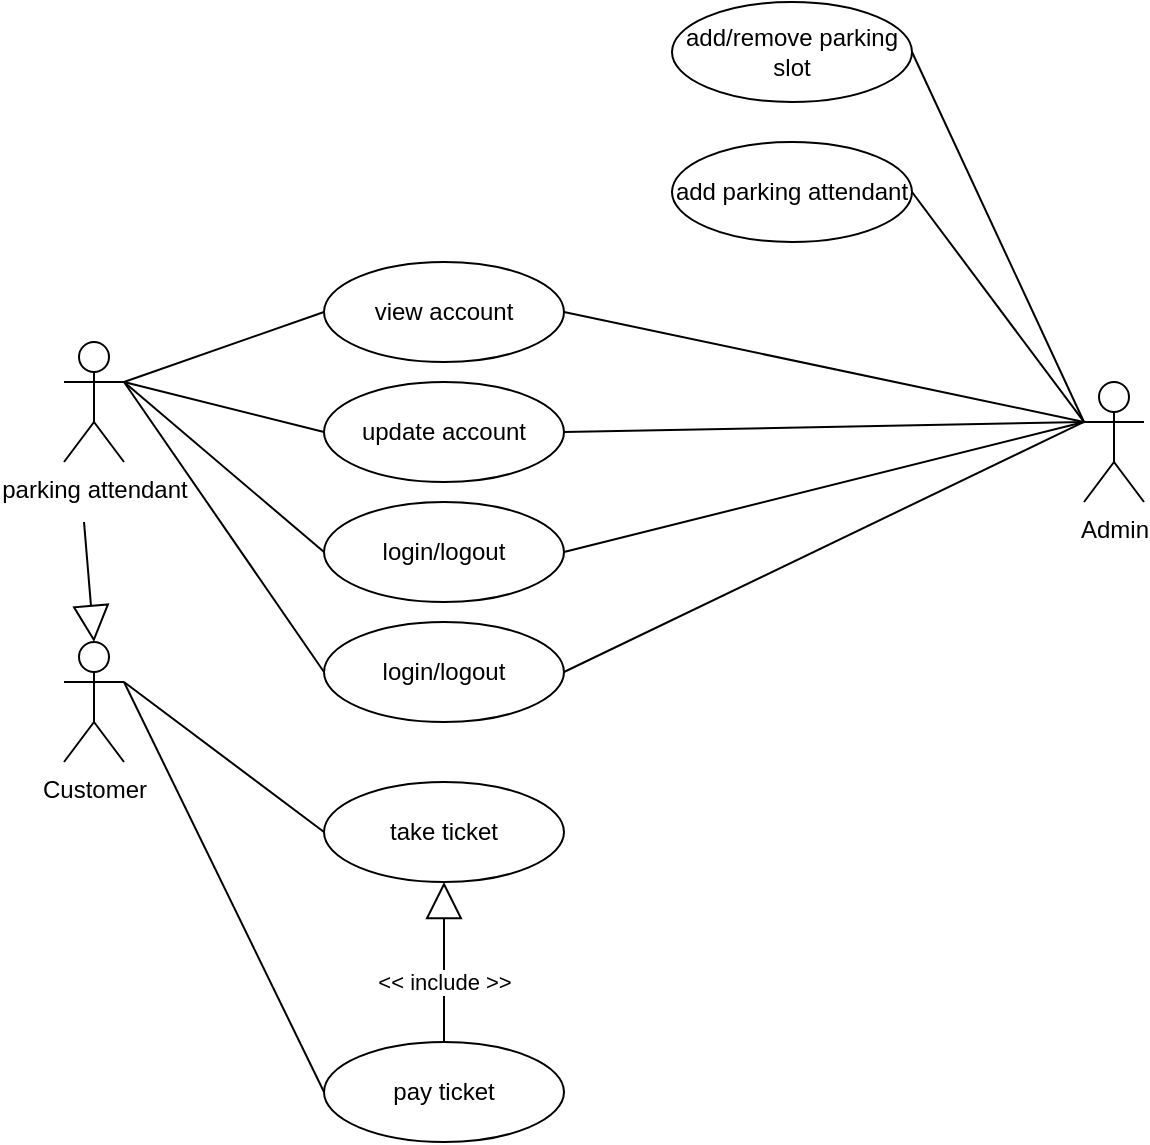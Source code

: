 <mxfile version="20.0.4" type="github">
  <diagram id="lswwXnyDyJwjO7YQp5xs" name="Page-1">
    <mxGraphModel dx="1422" dy="754" grid="0" gridSize="10" guides="1" tooltips="1" connect="1" arrows="1" fold="1" page="1" pageScale="1" pageWidth="827" pageHeight="1169" math="0" shadow="0">
      <root>
        <mxCell id="0" />
        <mxCell id="1" parent="0" />
        <mxCell id="sMjRV97DLjM9PoptpvPs-1" value="Admin" style="shape=umlActor;verticalLabelPosition=bottom;verticalAlign=top;html=1;outlineConnect=0;" vertex="1" parent="1">
          <mxGeometry x="620" y="320" width="30" height="60" as="geometry" />
        </mxCell>
        <mxCell id="sMjRV97DLjM9PoptpvPs-2" value="Customer" style="shape=umlActor;verticalLabelPosition=bottom;verticalAlign=top;html=1;outlineConnect=0;" vertex="1" parent="1">
          <mxGeometry x="110" y="450" width="30" height="60" as="geometry" />
        </mxCell>
        <mxCell id="sMjRV97DLjM9PoptpvPs-3" value="parking attendant" style="shape=umlActor;verticalLabelPosition=bottom;verticalAlign=top;html=1;outlineConnect=0;" vertex="1" parent="1">
          <mxGeometry x="110" y="300" width="30" height="60" as="geometry" />
        </mxCell>
        <mxCell id="sMjRV97DLjM9PoptpvPs-6" value="view account" style="ellipse;whiteSpace=wrap;html=1;" vertex="1" parent="1">
          <mxGeometry x="240" y="260" width="120" height="50" as="geometry" />
        </mxCell>
        <mxCell id="sMjRV97DLjM9PoptpvPs-7" value="login/logout" style="ellipse;whiteSpace=wrap;html=1;" vertex="1" parent="1">
          <mxGeometry x="240" y="380" width="120" height="50" as="geometry" />
        </mxCell>
        <mxCell id="sMjRV97DLjM9PoptpvPs-8" value="update account" style="ellipse;whiteSpace=wrap;html=1;" vertex="1" parent="1">
          <mxGeometry x="240" y="320" width="120" height="50" as="geometry" />
        </mxCell>
        <mxCell id="sMjRV97DLjM9PoptpvPs-9" value="login/logout" style="ellipse;whiteSpace=wrap;html=1;" vertex="1" parent="1">
          <mxGeometry x="240" y="440" width="120" height="50" as="geometry" />
        </mxCell>
        <mxCell id="sMjRV97DLjM9PoptpvPs-11" value="take ticket" style="ellipse;whiteSpace=wrap;html=1;" vertex="1" parent="1">
          <mxGeometry x="240" y="520" width="120" height="50" as="geometry" />
        </mxCell>
        <mxCell id="sMjRV97DLjM9PoptpvPs-12" value="pay ticket" style="ellipse;whiteSpace=wrap;html=1;" vertex="1" parent="1">
          <mxGeometry x="240" y="650" width="120" height="50" as="geometry" />
        </mxCell>
        <mxCell id="sMjRV97DLjM9PoptpvPs-15" value="&amp;lt;&amp;lt; include &amp;gt;&amp;gt;" style="endArrow=block;endSize=16;endFill=0;html=1;rounded=0;exitX=0.5;exitY=0;exitDx=0;exitDy=0;labelBorderColor=none;" edge="1" parent="1" source="sMjRV97DLjM9PoptpvPs-12" target="sMjRV97DLjM9PoptpvPs-11">
          <mxGeometry x="-0.25" width="160" relative="1" as="geometry">
            <mxPoint x="270" y="590" as="sourcePoint" />
            <mxPoint x="430" y="590" as="targetPoint" />
            <Array as="points">
              <mxPoint x="300" y="620" />
            </Array>
            <mxPoint as="offset" />
          </mxGeometry>
        </mxCell>
        <mxCell id="sMjRV97DLjM9PoptpvPs-18" value="add parking attendant" style="ellipse;whiteSpace=wrap;html=1;" vertex="1" parent="1">
          <mxGeometry x="414" y="200" width="120" height="50" as="geometry" />
        </mxCell>
        <mxCell id="sMjRV97DLjM9PoptpvPs-19" value="add/remove parking slot" style="ellipse;whiteSpace=wrap;html=1;" vertex="1" parent="1">
          <mxGeometry x="414" y="130" width="120" height="50" as="geometry" />
        </mxCell>
        <mxCell id="sMjRV97DLjM9PoptpvPs-20" value="" style="endArrow=none;html=1;rounded=0;labelBorderColor=none;exitX=1;exitY=0.333;exitDx=0;exitDy=0;exitPerimeter=0;entryX=0;entryY=0.5;entryDx=0;entryDy=0;" edge="1" parent="1" source="sMjRV97DLjM9PoptpvPs-3" target="sMjRV97DLjM9PoptpvPs-6">
          <mxGeometry width="50" height="50" relative="1" as="geometry">
            <mxPoint x="390" y="300" as="sourcePoint" />
            <mxPoint x="440" y="250" as="targetPoint" />
          </mxGeometry>
        </mxCell>
        <mxCell id="sMjRV97DLjM9PoptpvPs-21" value="" style="endArrow=none;html=1;rounded=0;labelBorderColor=none;exitX=1;exitY=0.333;exitDx=0;exitDy=0;exitPerimeter=0;entryX=0;entryY=0.5;entryDx=0;entryDy=0;" edge="1" parent="1" source="sMjRV97DLjM9PoptpvPs-3" target="sMjRV97DLjM9PoptpvPs-8">
          <mxGeometry width="50" height="50" relative="1" as="geometry">
            <mxPoint x="390" y="300" as="sourcePoint" />
            <mxPoint x="440" y="250" as="targetPoint" />
          </mxGeometry>
        </mxCell>
        <mxCell id="sMjRV97DLjM9PoptpvPs-22" value="" style="endArrow=none;html=1;rounded=0;labelBorderColor=none;entryX=0;entryY=0.5;entryDx=0;entryDy=0;" edge="1" parent="1" target="sMjRV97DLjM9PoptpvPs-7">
          <mxGeometry width="50" height="50" relative="1" as="geometry">
            <mxPoint x="140" y="320" as="sourcePoint" />
            <mxPoint x="250" y="355" as="targetPoint" />
          </mxGeometry>
        </mxCell>
        <mxCell id="sMjRV97DLjM9PoptpvPs-23" value="" style="endArrow=none;html=1;rounded=0;labelBorderColor=none;entryX=0;entryY=0.5;entryDx=0;entryDy=0;exitX=1;exitY=0.333;exitDx=0;exitDy=0;exitPerimeter=0;" edge="1" parent="1" source="sMjRV97DLjM9PoptpvPs-3" target="sMjRV97DLjM9PoptpvPs-9">
          <mxGeometry width="50" height="50" relative="1" as="geometry">
            <mxPoint x="140" y="380" as="sourcePoint" />
            <mxPoint x="240" y="460" as="targetPoint" />
          </mxGeometry>
        </mxCell>
        <mxCell id="sMjRV97DLjM9PoptpvPs-24" value="" style="endArrow=block;endSize=16;endFill=0;html=1;rounded=0;labelBorderColor=none;entryX=0.5;entryY=0;entryDx=0;entryDy=0;entryPerimeter=0;" edge="1" parent="1" target="sMjRV97DLjM9PoptpvPs-2">
          <mxGeometry width="160" relative="1" as="geometry">
            <mxPoint x="120" y="390" as="sourcePoint" />
            <mxPoint x="160" y="420" as="targetPoint" />
            <Array as="points" />
          </mxGeometry>
        </mxCell>
        <mxCell id="sMjRV97DLjM9PoptpvPs-25" value="" style="endArrow=none;html=1;rounded=0;labelBorderColor=none;entryX=0;entryY=0.5;entryDx=0;entryDy=0;exitX=1;exitY=0.333;exitDx=0;exitDy=0;exitPerimeter=0;" edge="1" parent="1" source="sMjRV97DLjM9PoptpvPs-2" target="sMjRV97DLjM9PoptpvPs-11">
          <mxGeometry width="50" height="50" relative="1" as="geometry">
            <mxPoint x="170" y="580" as="sourcePoint" />
            <mxPoint x="220" y="530" as="targetPoint" />
          </mxGeometry>
        </mxCell>
        <mxCell id="sMjRV97DLjM9PoptpvPs-26" value="" style="endArrow=none;html=1;rounded=0;labelBorderColor=none;entryX=0;entryY=0.5;entryDx=0;entryDy=0;exitX=1;exitY=0.333;exitDx=0;exitDy=0;exitPerimeter=0;" edge="1" parent="1" source="sMjRV97DLjM9PoptpvPs-2" target="sMjRV97DLjM9PoptpvPs-12">
          <mxGeometry width="50" height="50" relative="1" as="geometry">
            <mxPoint x="170" y="600" as="sourcePoint" />
            <mxPoint x="220" y="550" as="targetPoint" />
          </mxGeometry>
        </mxCell>
        <mxCell id="sMjRV97DLjM9PoptpvPs-27" value="" style="endArrow=none;html=1;rounded=0;labelBorderColor=none;entryX=0;entryY=0.333;entryDx=0;entryDy=0;entryPerimeter=0;exitX=1;exitY=0.5;exitDx=0;exitDy=0;" edge="1" parent="1" source="sMjRV97DLjM9PoptpvPs-19" target="sMjRV97DLjM9PoptpvPs-1">
          <mxGeometry width="50" height="50" relative="1" as="geometry">
            <mxPoint x="390" y="400" as="sourcePoint" />
            <mxPoint x="440" y="350" as="targetPoint" />
          </mxGeometry>
        </mxCell>
        <mxCell id="sMjRV97DLjM9PoptpvPs-28" value="" style="endArrow=none;html=1;rounded=0;labelBorderColor=none;entryX=0;entryY=0.333;entryDx=0;entryDy=0;entryPerimeter=0;exitX=1;exitY=0.5;exitDx=0;exitDy=0;" edge="1" parent="1" source="sMjRV97DLjM9PoptpvPs-18" target="sMjRV97DLjM9PoptpvPs-1">
          <mxGeometry width="50" height="50" relative="1" as="geometry">
            <mxPoint x="390" y="400" as="sourcePoint" />
            <mxPoint x="440" y="350" as="targetPoint" />
          </mxGeometry>
        </mxCell>
        <mxCell id="sMjRV97DLjM9PoptpvPs-29" value="" style="endArrow=none;html=1;rounded=0;labelBorderColor=none;entryX=0;entryY=0.333;entryDx=0;entryDy=0;entryPerimeter=0;exitX=1;exitY=0.5;exitDx=0;exitDy=0;" edge="1" parent="1" source="sMjRV97DLjM9PoptpvPs-6" target="sMjRV97DLjM9PoptpvPs-1">
          <mxGeometry width="50" height="50" relative="1" as="geometry">
            <mxPoint x="390" y="400" as="sourcePoint" />
            <mxPoint x="440" y="350" as="targetPoint" />
          </mxGeometry>
        </mxCell>
        <mxCell id="sMjRV97DLjM9PoptpvPs-30" value="" style="endArrow=none;html=1;rounded=0;labelBorderColor=none;entryX=0;entryY=0.333;entryDx=0;entryDy=0;entryPerimeter=0;exitX=1;exitY=0.5;exitDx=0;exitDy=0;" edge="1" parent="1" source="sMjRV97DLjM9PoptpvPs-8" target="sMjRV97DLjM9PoptpvPs-1">
          <mxGeometry width="50" height="50" relative="1" as="geometry">
            <mxPoint x="390" y="400" as="sourcePoint" />
            <mxPoint x="440" y="350" as="targetPoint" />
          </mxGeometry>
        </mxCell>
        <mxCell id="sMjRV97DLjM9PoptpvPs-31" value="" style="endArrow=none;html=1;rounded=0;labelBorderColor=none;exitX=1;exitY=0.5;exitDx=0;exitDy=0;" edge="1" parent="1" source="sMjRV97DLjM9PoptpvPs-7">
          <mxGeometry width="50" height="50" relative="1" as="geometry">
            <mxPoint x="390" y="400" as="sourcePoint" />
            <mxPoint x="620" y="340" as="targetPoint" />
          </mxGeometry>
        </mxCell>
        <mxCell id="sMjRV97DLjM9PoptpvPs-32" value="" style="endArrow=none;html=1;rounded=0;labelBorderColor=none;exitX=1;exitY=0.5;exitDx=0;exitDy=0;entryX=0;entryY=0.333;entryDx=0;entryDy=0;entryPerimeter=0;" edge="1" parent="1" source="sMjRV97DLjM9PoptpvPs-9" target="sMjRV97DLjM9PoptpvPs-1">
          <mxGeometry width="50" height="50" relative="1" as="geometry">
            <mxPoint x="390" y="400" as="sourcePoint" />
            <mxPoint x="440" y="350" as="targetPoint" />
          </mxGeometry>
        </mxCell>
      </root>
    </mxGraphModel>
  </diagram>
</mxfile>
